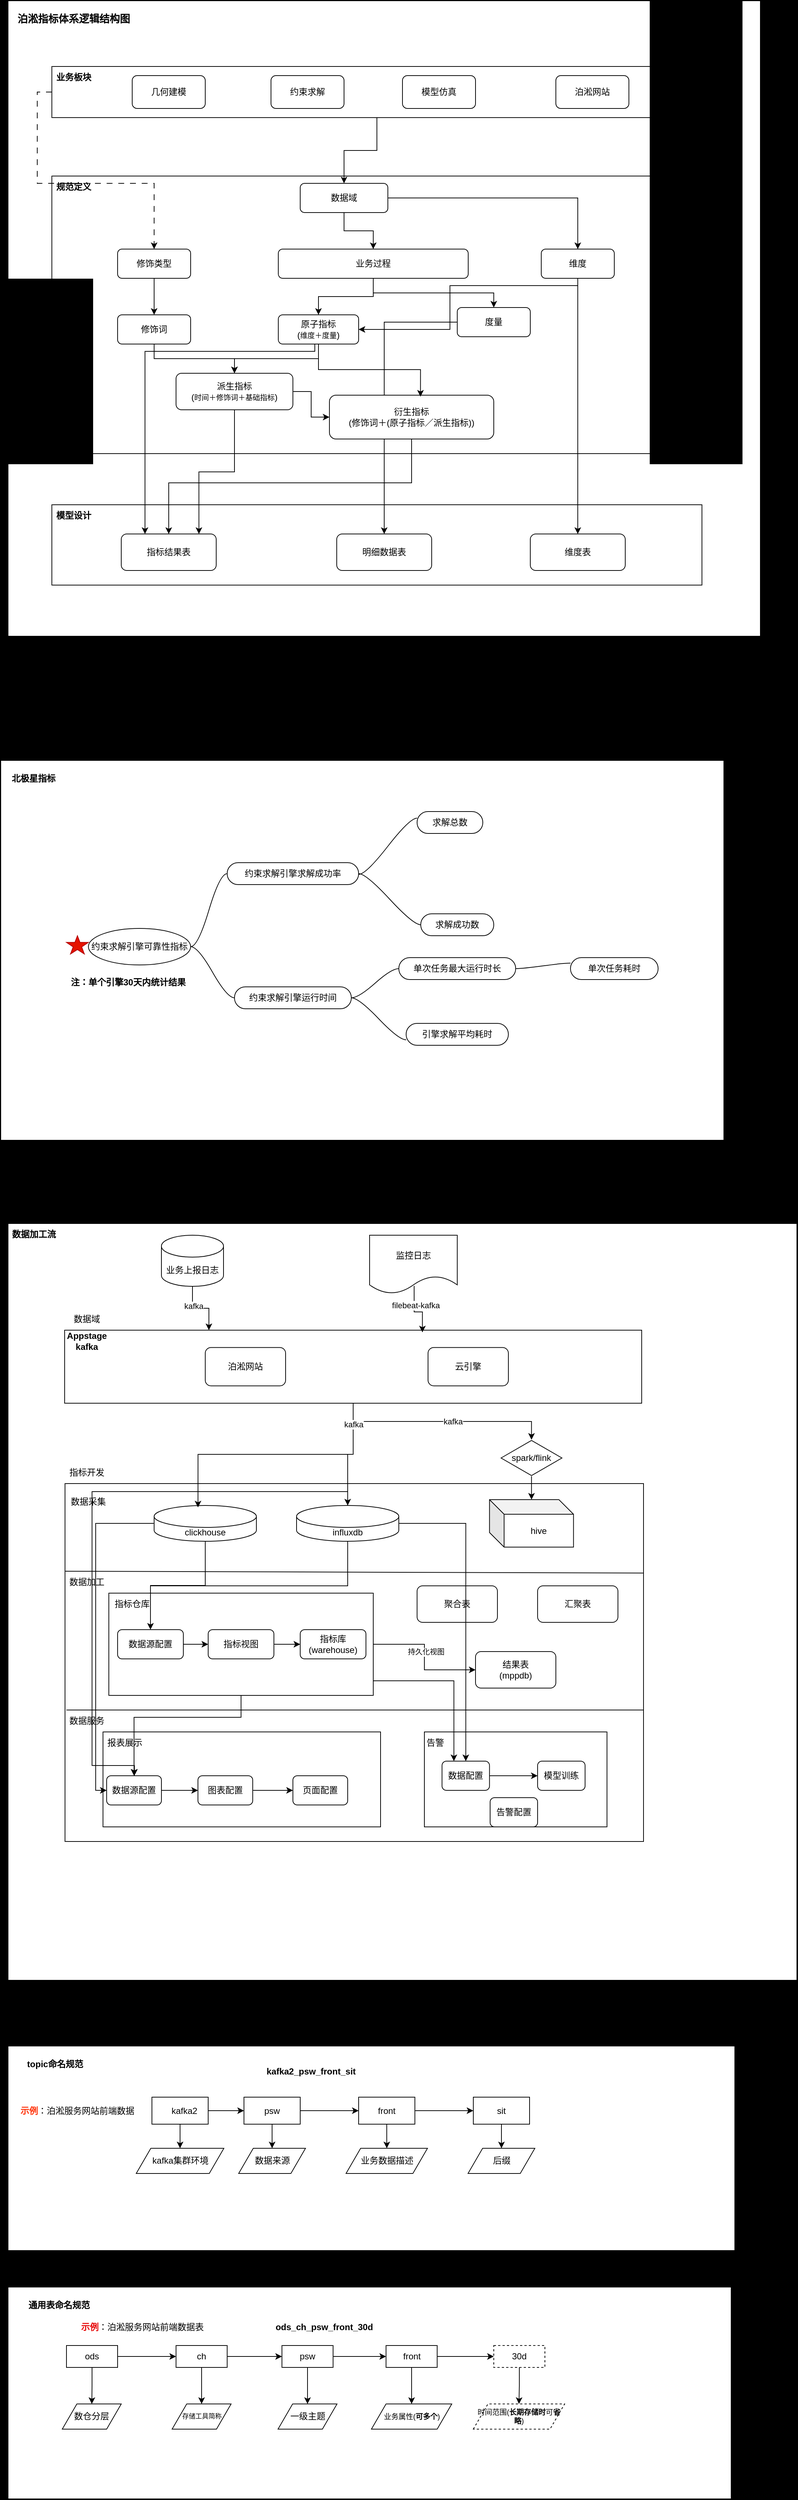 <mxfile version="22.1.18" type="github">
  <diagram name="第 1 页" id="_VmwAulUeS0sL4wdm395">
    <mxGraphModel dx="1865" dy="1017" grid="1" gridSize="10" guides="1" tooltips="1" connect="1" arrows="1" fold="1" page="1" pageScale="1" pageWidth="827" pageHeight="1169" background="#000000" math="0" shadow="0">
      <root>
        <mxCell id="0" />
        <mxCell id="1" parent="0" />
        <mxCell id="hKratVvkbaBGiTEzcQCC-1" value="" style="rounded=0;whiteSpace=wrap;html=1;" vertex="1" parent="1">
          <mxGeometry x="90" y="50" width="1030" height="870" as="geometry" />
        </mxCell>
        <mxCell id="hKratVvkbaBGiTEzcQCC-2" value="" style="rounded=0;whiteSpace=wrap;html=1;" vertex="1" parent="1">
          <mxGeometry x="150" y="140" width="890" height="70" as="geometry" />
        </mxCell>
        <mxCell id="hKratVvkbaBGiTEzcQCC-3" value="" style="rounded=0;whiteSpace=wrap;html=1;" vertex="1" parent="1">
          <mxGeometry x="150" y="290" width="890" height="380" as="geometry" />
        </mxCell>
        <mxCell id="hKratVvkbaBGiTEzcQCC-4" value="" style="rounded=0;whiteSpace=wrap;html=1;" vertex="1" parent="1">
          <mxGeometry x="150" y="740" width="890" height="110" as="geometry" />
        </mxCell>
        <mxCell id="hKratVvkbaBGiTEzcQCC-5" value="业务板块" style="text;html=1;strokeColor=none;fillColor=none;align=center;verticalAlign=middle;whiteSpace=wrap;rounded=0;fontStyle=1" vertex="1" parent="1">
          <mxGeometry x="150" y="140" width="60" height="30" as="geometry" />
        </mxCell>
        <mxCell id="hKratVvkbaBGiTEzcQCC-6" value="几何建模" style="rounded=1;whiteSpace=wrap;html=1;" vertex="1" parent="1">
          <mxGeometry x="260" y="152.5" width="100" height="45" as="geometry" />
        </mxCell>
        <mxCell id="hKratVvkbaBGiTEzcQCC-7" value="约束求解" style="rounded=1;whiteSpace=wrap;html=1;" vertex="1" parent="1">
          <mxGeometry x="450" y="152.5" width="100" height="45" as="geometry" />
        </mxCell>
        <mxCell id="hKratVvkbaBGiTEzcQCC-8" value="模型仿真" style="rounded=1;whiteSpace=wrap;html=1;" vertex="1" parent="1">
          <mxGeometry x="630" y="152.5" width="100" height="45" as="geometry" />
        </mxCell>
        <mxCell id="hKratVvkbaBGiTEzcQCC-9" value="泊淞网站" style="rounded=1;whiteSpace=wrap;html=1;" vertex="1" parent="1">
          <mxGeometry x="840" y="152.5" width="100" height="45" as="geometry" />
        </mxCell>
        <mxCell id="hKratVvkbaBGiTEzcQCC-12" value="规范定义" style="text;html=1;strokeColor=none;fillColor=none;align=center;verticalAlign=middle;whiteSpace=wrap;rounded=0;fontStyle=1" vertex="1" parent="1">
          <mxGeometry x="150" y="290" width="60" height="30" as="geometry" />
        </mxCell>
        <mxCell id="hKratVvkbaBGiTEzcQCC-13" value="模型设计" style="text;html=1;strokeColor=none;fillColor=none;align=center;verticalAlign=middle;whiteSpace=wrap;rounded=0;fontStyle=1" vertex="1" parent="1">
          <mxGeometry x="150" y="740" width="60" height="30" as="geometry" />
        </mxCell>
        <mxCell id="hKratVvkbaBGiTEzcQCC-21" value="" style="edgeStyle=orthogonalEdgeStyle;rounded=0;orthogonalLoop=1;jettySize=auto;html=1;" edge="1" parent="1" source="hKratVvkbaBGiTEzcQCC-15" target="hKratVvkbaBGiTEzcQCC-17">
          <mxGeometry relative="1" as="geometry" />
        </mxCell>
        <mxCell id="hKratVvkbaBGiTEzcQCC-22" style="edgeStyle=orthogonalEdgeStyle;rounded=0;orthogonalLoop=1;jettySize=auto;html=1;entryX=0.5;entryY=0;entryDx=0;entryDy=0;" edge="1" parent="1" source="hKratVvkbaBGiTEzcQCC-15" target="hKratVvkbaBGiTEzcQCC-18">
          <mxGeometry relative="1" as="geometry" />
        </mxCell>
        <mxCell id="hKratVvkbaBGiTEzcQCC-15" value="数据域" style="rounded=1;whiteSpace=wrap;html=1;" vertex="1" parent="1">
          <mxGeometry x="490" y="300" width="120" height="40" as="geometry" />
        </mxCell>
        <mxCell id="hKratVvkbaBGiTEzcQCC-31" value="" style="edgeStyle=orthogonalEdgeStyle;rounded=0;orthogonalLoop=1;jettySize=auto;html=1;" edge="1" parent="1" source="hKratVvkbaBGiTEzcQCC-16" target="hKratVvkbaBGiTEzcQCC-28">
          <mxGeometry relative="1" as="geometry" />
        </mxCell>
        <mxCell id="hKratVvkbaBGiTEzcQCC-16" value="修饰类型" style="rounded=1;whiteSpace=wrap;html=1;" vertex="1" parent="1">
          <mxGeometry x="240" y="390" width="100" height="40" as="geometry" />
        </mxCell>
        <mxCell id="hKratVvkbaBGiTEzcQCC-26" style="edgeStyle=orthogonalEdgeStyle;rounded=0;orthogonalLoop=1;jettySize=auto;html=1;entryX=0.5;entryY=0;entryDx=0;entryDy=0;" edge="1" parent="1" source="hKratVvkbaBGiTEzcQCC-17" target="hKratVvkbaBGiTEzcQCC-20">
          <mxGeometry relative="1" as="geometry" />
        </mxCell>
        <mxCell id="hKratVvkbaBGiTEzcQCC-27" style="edgeStyle=orthogonalEdgeStyle;rounded=0;orthogonalLoop=1;jettySize=auto;html=1;" edge="1" parent="1" source="hKratVvkbaBGiTEzcQCC-17" target="hKratVvkbaBGiTEzcQCC-23">
          <mxGeometry relative="1" as="geometry" />
        </mxCell>
        <mxCell id="hKratVvkbaBGiTEzcQCC-17" value="业务过程" style="rounded=1;whiteSpace=wrap;html=1;" vertex="1" parent="1">
          <mxGeometry x="460" y="390" width="260" height="40" as="geometry" />
        </mxCell>
        <mxCell id="hKratVvkbaBGiTEzcQCC-51" style="edgeStyle=orthogonalEdgeStyle;rounded=0;orthogonalLoop=1;jettySize=auto;html=1;entryX=1;entryY=0.5;entryDx=0;entryDy=0;" edge="1" parent="1" source="hKratVvkbaBGiTEzcQCC-18" target="hKratVvkbaBGiTEzcQCC-20">
          <mxGeometry relative="1" as="geometry">
            <Array as="points">
              <mxPoint x="870" y="440" />
              <mxPoint x="695" y="440" />
              <mxPoint x="695" y="500" />
            </Array>
          </mxGeometry>
        </mxCell>
        <mxCell id="hKratVvkbaBGiTEzcQCC-52" style="edgeStyle=orthogonalEdgeStyle;rounded=0;orthogonalLoop=1;jettySize=auto;html=1;" edge="1" parent="1" source="hKratVvkbaBGiTEzcQCC-18" target="hKratVvkbaBGiTEzcQCC-47">
          <mxGeometry relative="1" as="geometry" />
        </mxCell>
        <mxCell id="hKratVvkbaBGiTEzcQCC-18" value="维度" style="rounded=1;whiteSpace=wrap;html=1;" vertex="1" parent="1">
          <mxGeometry x="820" y="390" width="100" height="40" as="geometry" />
        </mxCell>
        <mxCell id="hKratVvkbaBGiTEzcQCC-37" style="edgeStyle=orthogonalEdgeStyle;rounded=0;orthogonalLoop=1;jettySize=auto;html=1;" edge="1" parent="1" source="hKratVvkbaBGiTEzcQCC-20" target="hKratVvkbaBGiTEzcQCC-33">
          <mxGeometry relative="1" as="geometry" />
        </mxCell>
        <mxCell id="hKratVvkbaBGiTEzcQCC-43" style="edgeStyle=orthogonalEdgeStyle;rounded=0;orthogonalLoop=1;jettySize=auto;html=1;entryX=0.25;entryY=0;entryDx=0;entryDy=0;" edge="1" parent="1" source="hKratVvkbaBGiTEzcQCC-20" target="hKratVvkbaBGiTEzcQCC-41">
          <mxGeometry relative="1" as="geometry">
            <Array as="points">
              <mxPoint x="510" y="530" />
              <mxPoint x="278" y="530" />
            </Array>
          </mxGeometry>
        </mxCell>
        <mxCell id="hKratVvkbaBGiTEzcQCC-20" value="原子指标&lt;br&gt;(&lt;font style=&quot;font-size: 10px;&quot;&gt;维度&lt;/font&gt;&lt;span style=&quot;font-size: 10px;&quot;&gt;＋度量&lt;/span&gt;)" style="rounded=1;whiteSpace=wrap;html=1;" vertex="1" parent="1">
          <mxGeometry x="460" y="480" width="110" height="40" as="geometry" />
        </mxCell>
        <mxCell id="hKratVvkbaBGiTEzcQCC-46" style="edgeStyle=orthogonalEdgeStyle;rounded=0;orthogonalLoop=1;jettySize=auto;html=1;" edge="1" parent="1" source="hKratVvkbaBGiTEzcQCC-23" target="hKratVvkbaBGiTEzcQCC-45">
          <mxGeometry relative="1" as="geometry" />
        </mxCell>
        <mxCell id="hKratVvkbaBGiTEzcQCC-23" value="度量" style="rounded=1;whiteSpace=wrap;html=1;" vertex="1" parent="1">
          <mxGeometry x="705" y="470" width="100" height="40" as="geometry" />
        </mxCell>
        <mxCell id="hKratVvkbaBGiTEzcQCC-35" style="edgeStyle=orthogonalEdgeStyle;rounded=0;orthogonalLoop=1;jettySize=auto;html=1;" edge="1" parent="1" source="hKratVvkbaBGiTEzcQCC-28" target="hKratVvkbaBGiTEzcQCC-33">
          <mxGeometry relative="1" as="geometry" />
        </mxCell>
        <mxCell id="hKratVvkbaBGiTEzcQCC-28" value="修饰词" style="rounded=1;whiteSpace=wrap;html=1;" vertex="1" parent="1">
          <mxGeometry x="240" y="480" width="100" height="40" as="geometry" />
        </mxCell>
        <mxCell id="hKratVvkbaBGiTEzcQCC-30" style="edgeStyle=orthogonalEdgeStyle;rounded=0;orthogonalLoop=1;jettySize=auto;html=1;dashed=1;dashPattern=8 8;" edge="1" parent="1" source="hKratVvkbaBGiTEzcQCC-2" target="hKratVvkbaBGiTEzcQCC-16">
          <mxGeometry relative="1" as="geometry">
            <Array as="points">
              <mxPoint x="130" y="175" />
              <mxPoint x="130" y="300" />
              <mxPoint x="290" y="300" />
            </Array>
          </mxGeometry>
        </mxCell>
        <mxCell id="hKratVvkbaBGiTEzcQCC-29" style="edgeStyle=orthogonalEdgeStyle;rounded=0;orthogonalLoop=1;jettySize=auto;html=1;" edge="1" parent="1" source="hKratVvkbaBGiTEzcQCC-2" target="hKratVvkbaBGiTEzcQCC-15">
          <mxGeometry relative="1" as="geometry" />
        </mxCell>
        <mxCell id="hKratVvkbaBGiTEzcQCC-40" style="edgeStyle=orthogonalEdgeStyle;rounded=0;orthogonalLoop=1;jettySize=auto;html=1;" edge="1" parent="1" source="hKratVvkbaBGiTEzcQCC-33" target="hKratVvkbaBGiTEzcQCC-38">
          <mxGeometry relative="1" as="geometry" />
        </mxCell>
        <mxCell id="hKratVvkbaBGiTEzcQCC-33" value="派生指标&lt;br&gt;(&lt;font style=&quot;font-size: 10px;&quot;&gt;时间＋修饰词＋基础指标&lt;/font&gt;)" style="rounded=1;whiteSpace=wrap;html=1;" vertex="1" parent="1">
          <mxGeometry x="320" y="560" width="160" height="50" as="geometry" />
        </mxCell>
        <mxCell id="hKratVvkbaBGiTEzcQCC-42" style="edgeStyle=orthogonalEdgeStyle;rounded=0;orthogonalLoop=1;jettySize=auto;html=1;" edge="1" parent="1" source="hKratVvkbaBGiTEzcQCC-38" target="hKratVvkbaBGiTEzcQCC-41">
          <mxGeometry relative="1" as="geometry">
            <Array as="points">
              <mxPoint x="643" y="710" />
              <mxPoint x="310" y="710" />
            </Array>
          </mxGeometry>
        </mxCell>
        <mxCell id="hKratVvkbaBGiTEzcQCC-38" value="衍生指标&lt;br&gt;(修饰词＋(原子指标／派生指标))" style="rounded=1;whiteSpace=wrap;html=1;" vertex="1" parent="1">
          <mxGeometry x="530" y="590" width="225" height="60" as="geometry" />
        </mxCell>
        <mxCell id="hKratVvkbaBGiTEzcQCC-39" style="edgeStyle=orthogonalEdgeStyle;rounded=0;orthogonalLoop=1;jettySize=auto;html=1;entryX=0.554;entryY=0.033;entryDx=0;entryDy=0;entryPerimeter=0;" edge="1" parent="1" source="hKratVvkbaBGiTEzcQCC-20" target="hKratVvkbaBGiTEzcQCC-38">
          <mxGeometry relative="1" as="geometry" />
        </mxCell>
        <mxCell id="hKratVvkbaBGiTEzcQCC-41" value="指标结果表" style="rounded=1;whiteSpace=wrap;html=1;" vertex="1" parent="1">
          <mxGeometry x="245" y="780" width="130" height="50" as="geometry" />
        </mxCell>
        <mxCell id="hKratVvkbaBGiTEzcQCC-44" style="edgeStyle=orthogonalEdgeStyle;rounded=0;orthogonalLoop=1;jettySize=auto;html=1;entryX=0.818;entryY=0;entryDx=0;entryDy=0;entryPerimeter=0;" edge="1" parent="1" source="hKratVvkbaBGiTEzcQCC-33" target="hKratVvkbaBGiTEzcQCC-41">
          <mxGeometry relative="1" as="geometry" />
        </mxCell>
        <mxCell id="hKratVvkbaBGiTEzcQCC-45" value="明细数据表" style="rounded=1;whiteSpace=wrap;html=1;" vertex="1" parent="1">
          <mxGeometry x="540" y="780" width="130" height="50" as="geometry" />
        </mxCell>
        <mxCell id="hKratVvkbaBGiTEzcQCC-47" value="维度表" style="rounded=1;whiteSpace=wrap;html=1;" vertex="1" parent="1">
          <mxGeometry x="805" y="780" width="130" height="50" as="geometry" />
        </mxCell>
        <mxCell id="hKratVvkbaBGiTEzcQCC-49" value="泊淞指标体系逻辑结构图" style="text;html=1;strokeColor=none;fillColor=none;align=center;verticalAlign=middle;whiteSpace=wrap;rounded=0;fontStyle=1;fontSize=14;" vertex="1" parent="1">
          <mxGeometry x="100" y="60" width="160" height="30" as="geometry" />
        </mxCell>
        <mxCell id="hKratVvkbaBGiTEzcQCC-53" value="" style="rounded=0;whiteSpace=wrap;html=1;" vertex="1" parent="1">
          <mxGeometry x="80" y="1090" width="990" height="520" as="geometry" />
        </mxCell>
        <mxCell id="hKratVvkbaBGiTEzcQCC-54" value="北极星指标" style="text;html=1;strokeColor=none;fillColor=none;align=center;verticalAlign=middle;whiteSpace=wrap;rounded=0;fontStyle=1" vertex="1" parent="1">
          <mxGeometry x="80" y="1100" width="90" height="30" as="geometry" />
        </mxCell>
        <mxCell id="hKratVvkbaBGiTEzcQCC-67" style="edgeStyle=entityRelationEdgeStyle;rounded=0;orthogonalLoop=1;jettySize=auto;html=1;startArrow=none;endArrow=none;segment=10;curved=1;sourcePerimeterSpacing=0;targetPerimeterSpacing=0;entryX=0;entryY=0.5;entryDx=0;entryDy=0;" edge="1" parent="1" source="hKratVvkbaBGiTEzcQCC-60" target="hKratVvkbaBGiTEzcQCC-66">
          <mxGeometry relative="1" as="geometry" />
        </mxCell>
        <mxCell id="hKratVvkbaBGiTEzcQCC-60" value="约束求解引擎可靠性指标" style="ellipse;whiteSpace=wrap;html=1;align=center;newEdgeStyle={&quot;edgeStyle&quot;:&quot;entityRelationEdgeStyle&quot;,&quot;startArrow&quot;:&quot;none&quot;,&quot;endArrow&quot;:&quot;none&quot;,&quot;segment&quot;:10,&quot;curved&quot;:1,&quot;sourcePerimeterSpacing&quot;:0,&quot;targetPerimeterSpacing&quot;:0};treeFolding=1;treeMoving=1;" vertex="1" parent="1">
          <mxGeometry x="200" y="1320" width="140" height="50" as="geometry" />
        </mxCell>
        <mxCell id="hKratVvkbaBGiTEzcQCC-71" style="edgeStyle=entityRelationEdgeStyle;rounded=0;orthogonalLoop=1;jettySize=auto;html=1;startArrow=none;endArrow=none;segment=10;curved=1;sourcePerimeterSpacing=0;targetPerimeterSpacing=0;" edge="1" parent="1" source="hKratVvkbaBGiTEzcQCC-64" target="hKratVvkbaBGiTEzcQCC-70">
          <mxGeometry relative="1" as="geometry" />
        </mxCell>
        <mxCell id="hKratVvkbaBGiTEzcQCC-64" value="约束求解引擎求解成功率" style="whiteSpace=wrap;html=1;rounded=1;arcSize=50;align=center;verticalAlign=middle;strokeWidth=1;autosize=1;spacing=4;treeFolding=1;treeMoving=1;newEdgeStyle={&quot;edgeStyle&quot;:&quot;entityRelationEdgeStyle&quot;,&quot;startArrow&quot;:&quot;none&quot;,&quot;endArrow&quot;:&quot;none&quot;,&quot;segment&quot;:10,&quot;curved&quot;:1,&quot;sourcePerimeterSpacing&quot;:0,&quot;targetPerimeterSpacing&quot;:0};" vertex="1" parent="1">
          <mxGeometry x="390" y="1230" width="180" height="30" as="geometry" />
        </mxCell>
        <mxCell id="hKratVvkbaBGiTEzcQCC-65" value="" style="edgeStyle=entityRelationEdgeStyle;startArrow=none;endArrow=none;segment=10;curved=1;sourcePerimeterSpacing=0;targetPerimeterSpacing=0;rounded=0;exitX=1;exitY=0.5;exitDx=0;exitDy=0;" edge="1" target="hKratVvkbaBGiTEzcQCC-64" parent="1" source="hKratVvkbaBGiTEzcQCC-60">
          <mxGeometry relative="1" as="geometry">
            <mxPoint x="570" y="1290" as="sourcePoint" />
          </mxGeometry>
        </mxCell>
        <mxCell id="hKratVvkbaBGiTEzcQCC-81" style="edgeStyle=entityRelationEdgeStyle;rounded=0;orthogonalLoop=1;jettySize=auto;html=1;startArrow=none;endArrow=none;segment=10;curved=1;sourcePerimeterSpacing=0;targetPerimeterSpacing=0;" edge="1" parent="1" source="hKratVvkbaBGiTEzcQCC-66" target="hKratVvkbaBGiTEzcQCC-80">
          <mxGeometry relative="1" as="geometry" />
        </mxCell>
        <mxCell id="hKratVvkbaBGiTEzcQCC-83" style="edgeStyle=entityRelationEdgeStyle;rounded=0;orthogonalLoop=1;jettySize=auto;html=1;startArrow=none;endArrow=none;segment=10;curved=1;sourcePerimeterSpacing=0;targetPerimeterSpacing=0;entryX=0;entryY=0.75;entryDx=0;entryDy=0;" edge="1" parent="1" source="hKratVvkbaBGiTEzcQCC-66" target="hKratVvkbaBGiTEzcQCC-82">
          <mxGeometry relative="1" as="geometry" />
        </mxCell>
        <mxCell id="hKratVvkbaBGiTEzcQCC-66" value="约束求解引擎运行时间" style="whiteSpace=wrap;html=1;rounded=1;arcSize=50;align=center;verticalAlign=middle;strokeWidth=1;autosize=1;spacing=4;treeFolding=1;treeMoving=1;newEdgeStyle={&quot;edgeStyle&quot;:&quot;entityRelationEdgeStyle&quot;,&quot;startArrow&quot;:&quot;none&quot;,&quot;endArrow&quot;:&quot;none&quot;,&quot;segment&quot;:10,&quot;curved&quot;:1,&quot;sourcePerimeterSpacing&quot;:0,&quot;targetPerimeterSpacing&quot;:0};" vertex="1" parent="1">
          <mxGeometry x="400" y="1400" width="160" height="30" as="geometry" />
        </mxCell>
        <mxCell id="hKratVvkbaBGiTEzcQCC-68" value="求解总数" style="whiteSpace=wrap;html=1;rounded=1;arcSize=50;align=center;verticalAlign=middle;strokeWidth=1;autosize=1;spacing=4;treeFolding=1;treeMoving=1;newEdgeStyle={&quot;edgeStyle&quot;:&quot;entityRelationEdgeStyle&quot;,&quot;startArrow&quot;:&quot;none&quot;,&quot;endArrow&quot;:&quot;none&quot;,&quot;segment&quot;:10,&quot;curved&quot;:1,&quot;sourcePerimeterSpacing&quot;:0,&quot;targetPerimeterSpacing&quot;:0};" vertex="1" parent="1">
          <mxGeometry x="650" y="1160" width="90" height="30" as="geometry" />
        </mxCell>
        <mxCell id="hKratVvkbaBGiTEzcQCC-69" value="" style="edgeStyle=entityRelationEdgeStyle;startArrow=none;endArrow=none;segment=10;curved=1;sourcePerimeterSpacing=0;targetPerimeterSpacing=0;rounded=0;" edge="1" parent="1">
          <mxGeometry relative="1" as="geometry">
            <mxPoint x="570" y="1246" as="sourcePoint" />
            <mxPoint x="650" y="1169" as="targetPoint" />
          </mxGeometry>
        </mxCell>
        <mxCell id="hKratVvkbaBGiTEzcQCC-70" value="求解成功数" style="whiteSpace=wrap;html=1;rounded=1;arcSize=50;align=center;verticalAlign=middle;strokeWidth=1;autosize=1;spacing=4;treeFolding=1;treeMoving=1;newEdgeStyle={&quot;edgeStyle&quot;:&quot;entityRelationEdgeStyle&quot;,&quot;startArrow&quot;:&quot;none&quot;,&quot;endArrow&quot;:&quot;none&quot;,&quot;segment&quot;:10,&quot;curved&quot;:1,&quot;sourcePerimeterSpacing&quot;:0,&quot;targetPerimeterSpacing&quot;:0};" vertex="1" parent="1">
          <mxGeometry x="655" y="1300" width="100" height="30" as="geometry" />
        </mxCell>
        <mxCell id="hKratVvkbaBGiTEzcQCC-78" value="注：单个引擎30天内统计结果" style="text;strokeColor=none;fillColor=none;align=left;verticalAlign=middle;spacingLeft=4;spacingRight=4;overflow=hidden;points=[[0,0.5],[1,0.5]];portConstraint=eastwest;rotatable=0;whiteSpace=wrap;html=1;fontStyle=1" vertex="1" parent="1">
          <mxGeometry x="170" y="1379" width="180" height="30" as="geometry" />
        </mxCell>
        <mxCell id="hKratVvkbaBGiTEzcQCC-79" value="" style="verticalLabelPosition=bottom;verticalAlign=top;html=1;shape=mxgraph.basic.star;strokeColor=#B20000;fillColor=#e51400;fontColor=#ffffff;" vertex="1" parent="1">
          <mxGeometry x="170" y="1330" width="30" height="25" as="geometry" />
        </mxCell>
        <mxCell id="hKratVvkbaBGiTEzcQCC-85" style="edgeStyle=entityRelationEdgeStyle;rounded=0;orthogonalLoop=1;jettySize=auto;html=1;startArrow=none;endArrow=none;segment=10;curved=1;sourcePerimeterSpacing=0;targetPerimeterSpacing=0;entryX=0;entryY=0.25;entryDx=0;entryDy=0;" edge="1" parent="1" source="hKratVvkbaBGiTEzcQCC-80" target="hKratVvkbaBGiTEzcQCC-84">
          <mxGeometry relative="1" as="geometry" />
        </mxCell>
        <mxCell id="hKratVvkbaBGiTEzcQCC-80" value="单次任务最大运行时长" style="whiteSpace=wrap;html=1;rounded=1;arcSize=50;align=center;verticalAlign=middle;strokeWidth=1;autosize=1;spacing=4;treeFolding=1;treeMoving=1;newEdgeStyle={&quot;edgeStyle&quot;:&quot;entityRelationEdgeStyle&quot;,&quot;startArrow&quot;:&quot;none&quot;,&quot;endArrow&quot;:&quot;none&quot;,&quot;segment&quot;:10,&quot;curved&quot;:1,&quot;sourcePerimeterSpacing&quot;:0,&quot;targetPerimeterSpacing&quot;:0};" vertex="1" parent="1">
          <mxGeometry x="625" y="1360" width="160" height="30" as="geometry" />
        </mxCell>
        <mxCell id="hKratVvkbaBGiTEzcQCC-82" value="引擎求解平均耗时" style="whiteSpace=wrap;html=1;rounded=1;arcSize=50;align=center;verticalAlign=middle;strokeWidth=1;autosize=1;spacing=4;treeFolding=1;treeMoving=1;newEdgeStyle={&quot;edgeStyle&quot;:&quot;entityRelationEdgeStyle&quot;,&quot;startArrow&quot;:&quot;none&quot;,&quot;endArrow&quot;:&quot;none&quot;,&quot;segment&quot;:10,&quot;curved&quot;:1,&quot;sourcePerimeterSpacing&quot;:0,&quot;targetPerimeterSpacing&quot;:0};" vertex="1" parent="1">
          <mxGeometry x="635" y="1450" width="140" height="30" as="geometry" />
        </mxCell>
        <mxCell id="hKratVvkbaBGiTEzcQCC-84" value="单次任务耗时" style="whiteSpace=wrap;html=1;rounded=1;arcSize=50;align=center;verticalAlign=middle;strokeWidth=1;autosize=1;spacing=4;treeFolding=1;treeMoving=1;newEdgeStyle={&quot;edgeStyle&quot;:&quot;entityRelationEdgeStyle&quot;,&quot;startArrow&quot;:&quot;none&quot;,&quot;endArrow&quot;:&quot;none&quot;,&quot;segment&quot;:10,&quot;curved&quot;:1,&quot;sourcePerimeterSpacing&quot;:0,&quot;targetPerimeterSpacing&quot;:0};" vertex="1" parent="1">
          <mxGeometry x="860" y="1360" width="120" height="30" as="geometry" />
        </mxCell>
        <mxCell id="hKratVvkbaBGiTEzcQCC-87" value="" style="verticalLabelPosition=bottom;verticalAlign=top;html=1;shape=mxgraph.basic.rect;fillColor2=none;strokeWidth=1;size=20;indent=5;" vertex="1" parent="1">
          <mxGeometry x="90" y="1724" width="1080" height="1036" as="geometry" />
        </mxCell>
        <mxCell id="hKratVvkbaBGiTEzcQCC-88" value="数据加工流" style="text;html=1;strokeColor=none;fillColor=none;align=center;verticalAlign=middle;whiteSpace=wrap;rounded=0;fontStyle=1" vertex="1" parent="1">
          <mxGeometry x="82.5" y="1724" width="85" height="30" as="geometry" />
        </mxCell>
        <mxCell id="hKratVvkbaBGiTEzcQCC-119" style="edgeStyle=orthogonalEdgeStyle;rounded=0;orthogonalLoop=1;jettySize=auto;html=1;" edge="1" parent="1" source="hKratVvkbaBGiTEzcQCC-90" target="hKratVvkbaBGiTEzcQCC-115">
          <mxGeometry relative="1" as="geometry" />
        </mxCell>
        <mxCell id="hKratVvkbaBGiTEzcQCC-121" value="kafka" style="edgeLabel;html=1;align=center;verticalAlign=middle;resizable=0;points=[];" vertex="1" connectable="0" parent="hKratVvkbaBGiTEzcQCC-119">
          <mxGeometry x="0.09" relative="1" as="geometry">
            <mxPoint x="1" as="offset" />
          </mxGeometry>
        </mxCell>
        <mxCell id="hKratVvkbaBGiTEzcQCC-90" value="" style="rounded=0;whiteSpace=wrap;html=1;" vertex="1" parent="1">
          <mxGeometry x="167.5" y="1870" width="790" height="100" as="geometry" />
        </mxCell>
        <mxCell id="hKratVvkbaBGiTEzcQCC-91" value="数据域" style="text;html=1;strokeColor=none;fillColor=none;align=center;verticalAlign=middle;whiteSpace=wrap;rounded=0;" vertex="1" parent="1">
          <mxGeometry x="167.5" y="1840" width="60" height="30" as="geometry" />
        </mxCell>
        <mxCell id="hKratVvkbaBGiTEzcQCC-94" style="edgeStyle=orthogonalEdgeStyle;rounded=0;orthogonalLoop=1;jettySize=auto;html=1;entryX=0.25;entryY=0;entryDx=0;entryDy=0;" edge="1" parent="1" source="hKratVvkbaBGiTEzcQCC-92" target="hKratVvkbaBGiTEzcQCC-90">
          <mxGeometry relative="1" as="geometry" />
        </mxCell>
        <mxCell id="hKratVvkbaBGiTEzcQCC-96" value="kafka" style="edgeLabel;html=1;align=center;verticalAlign=middle;resizable=0;points=[];" vertex="1" connectable="0" parent="hKratVvkbaBGiTEzcQCC-94">
          <mxGeometry x="-0.343" y="1" relative="1" as="geometry">
            <mxPoint as="offset" />
          </mxGeometry>
        </mxCell>
        <mxCell id="hKratVvkbaBGiTEzcQCC-92" value="业务上报日志" style="shape=cylinder3;whiteSpace=wrap;html=1;boundedLbl=1;backgroundOutline=1;size=15;" vertex="1" parent="1">
          <mxGeometry x="300" y="1740" width="85" height="70" as="geometry" />
        </mxCell>
        <mxCell id="hKratVvkbaBGiTEzcQCC-93" value="监控日志" style="shape=document;whiteSpace=wrap;html=1;boundedLbl=1;" vertex="1" parent="1">
          <mxGeometry x="585" y="1740" width="120" height="80" as="geometry" />
        </mxCell>
        <mxCell id="hKratVvkbaBGiTEzcQCC-95" style="edgeStyle=orthogonalEdgeStyle;rounded=0;orthogonalLoop=1;jettySize=auto;html=1;entryX=0.62;entryY=0.03;entryDx=0;entryDy=0;entryPerimeter=0;exitX=0.508;exitY=0.867;exitDx=0;exitDy=0;exitPerimeter=0;" edge="1" parent="1" source="hKratVvkbaBGiTEzcQCC-93" target="hKratVvkbaBGiTEzcQCC-90">
          <mxGeometry relative="1" as="geometry" />
        </mxCell>
        <mxCell id="hKratVvkbaBGiTEzcQCC-97" value="filebeat-kafka" style="edgeLabel;html=1;align=center;verticalAlign=middle;resizable=0;points=[];" vertex="1" connectable="0" parent="hKratVvkbaBGiTEzcQCC-95">
          <mxGeometry x="-0.296" y="2" relative="1" as="geometry">
            <mxPoint as="offset" />
          </mxGeometry>
        </mxCell>
        <mxCell id="hKratVvkbaBGiTEzcQCC-98" value="泊淞网站" style="rounded=1;whiteSpace=wrap;html=1;" vertex="1" parent="1">
          <mxGeometry x="360" y="1893.75" width="110" height="52.5" as="geometry" />
        </mxCell>
        <mxCell id="hKratVvkbaBGiTEzcQCC-99" value="云引擎" style="rounded=1;whiteSpace=wrap;html=1;" vertex="1" parent="1">
          <mxGeometry x="665" y="1893.75" width="110" height="52.5" as="geometry" />
        </mxCell>
        <mxCell id="hKratVvkbaBGiTEzcQCC-101" value="" style="rounded=0;whiteSpace=wrap;html=1;" vertex="1" parent="1">
          <mxGeometry x="168" y="2080" width="792" height="490" as="geometry" />
        </mxCell>
        <mxCell id="hKratVvkbaBGiTEzcQCC-102" value="指标开发" style="text;html=1;strokeColor=none;fillColor=none;align=center;verticalAlign=middle;whiteSpace=wrap;rounded=0;" vertex="1" parent="1">
          <mxGeometry x="168" y="2050" width="60" height="30" as="geometry" />
        </mxCell>
        <mxCell id="hKratVvkbaBGiTEzcQCC-131" style="edgeStyle=orthogonalEdgeStyle;rounded=0;orthogonalLoop=1;jettySize=auto;html=1;" edge="1" parent="1" source="hKratVvkbaBGiTEzcQCC-104" target="hKratVvkbaBGiTEzcQCC-128">
          <mxGeometry relative="1" as="geometry" />
        </mxCell>
        <mxCell id="hKratVvkbaBGiTEzcQCC-104" value="clickhouse" style="shape=cylinder3;whiteSpace=wrap;html=1;boundedLbl=1;backgroundOutline=1;size=15;" vertex="1" parent="1">
          <mxGeometry x="290" y="2110" width="140" height="49" as="geometry" />
        </mxCell>
        <mxCell id="hKratVvkbaBGiTEzcQCC-106" value="&lt;b&gt;Appstage kafka&lt;/b&gt;" style="text;html=1;strokeColor=none;fillColor=none;align=center;verticalAlign=middle;whiteSpace=wrap;rounded=0;" vertex="1" parent="1">
          <mxGeometry x="168" y="1870" width="60" height="30" as="geometry" />
        </mxCell>
        <mxCell id="hKratVvkbaBGiTEzcQCC-107" value="" style="endArrow=none;html=1;rounded=0;entryX=1;entryY=0.25;entryDx=0;entryDy=0;" edge="1" parent="1" target="hKratVvkbaBGiTEzcQCC-101">
          <mxGeometry width="50" height="50" relative="1" as="geometry">
            <mxPoint x="168" y="2200" as="sourcePoint" />
            <mxPoint x="218" y="2150" as="targetPoint" />
          </mxGeometry>
        </mxCell>
        <mxCell id="hKratVvkbaBGiTEzcQCC-109" value="influxdb" style="shape=cylinder3;whiteSpace=wrap;html=1;boundedLbl=1;backgroundOutline=1;size=15;" vertex="1" parent="1">
          <mxGeometry x="485" y="2110" width="140" height="49" as="geometry" />
        </mxCell>
        <mxCell id="hKratVvkbaBGiTEzcQCC-110" value="hive" style="shape=cube;whiteSpace=wrap;html=1;boundedLbl=1;backgroundOutline=1;darkOpacity=0.05;darkOpacity2=0.1;" vertex="1" parent="1">
          <mxGeometry x="749.16" y="2102" width="115" height="65" as="geometry" />
        </mxCell>
        <mxCell id="hKratVvkbaBGiTEzcQCC-120" style="edgeStyle=orthogonalEdgeStyle;rounded=0;orthogonalLoop=1;jettySize=auto;html=1;" edge="1" parent="1" source="hKratVvkbaBGiTEzcQCC-115" target="hKratVvkbaBGiTEzcQCC-110">
          <mxGeometry relative="1" as="geometry" />
        </mxCell>
        <mxCell id="hKratVvkbaBGiTEzcQCC-115" value="spark/flink" style="html=1;whiteSpace=wrap;aspect=fixed;shape=isoRectangle;" vertex="1" parent="1">
          <mxGeometry x="764.99" y="2020" width="83.33" height="50" as="geometry" />
        </mxCell>
        <mxCell id="hKratVvkbaBGiTEzcQCC-116" style="edgeStyle=orthogonalEdgeStyle;rounded=0;orthogonalLoop=1;jettySize=auto;html=1;entryX=0.429;entryY=0.054;entryDx=0;entryDy=0;entryPerimeter=0;" edge="1" parent="1" source="hKratVvkbaBGiTEzcQCC-90" target="hKratVvkbaBGiTEzcQCC-104">
          <mxGeometry relative="1" as="geometry" />
        </mxCell>
        <mxCell id="hKratVvkbaBGiTEzcQCC-117" style="edgeStyle=orthogonalEdgeStyle;rounded=0;orthogonalLoop=1;jettySize=auto;html=1;entryX=0.5;entryY=0;entryDx=0;entryDy=0;entryPerimeter=0;" edge="1" parent="1" source="hKratVvkbaBGiTEzcQCC-90" target="hKratVvkbaBGiTEzcQCC-109">
          <mxGeometry relative="1" as="geometry" />
        </mxCell>
        <mxCell id="hKratVvkbaBGiTEzcQCC-118" value="kafka" style="edgeLabel;html=1;align=center;verticalAlign=middle;resizable=0;points=[];" vertex="1" connectable="0" parent="hKratVvkbaBGiTEzcQCC-117">
          <mxGeometry x="-0.607" relative="1" as="geometry">
            <mxPoint as="offset" />
          </mxGeometry>
        </mxCell>
        <mxCell id="hKratVvkbaBGiTEzcQCC-122" value="数据采集" style="text;html=1;strokeColor=none;fillColor=none;align=center;verticalAlign=middle;whiteSpace=wrap;rounded=0;" vertex="1" parent="1">
          <mxGeometry x="170" y="2090" width="60" height="30" as="geometry" />
        </mxCell>
        <mxCell id="hKratVvkbaBGiTEzcQCC-123" value="" style="endArrow=none;html=1;rounded=0;" edge="1" parent="1">
          <mxGeometry width="50" height="50" relative="1" as="geometry">
            <mxPoint x="170" y="2390" as="sourcePoint" />
            <mxPoint x="960" y="2390" as="targetPoint" />
          </mxGeometry>
        </mxCell>
        <mxCell id="hKratVvkbaBGiTEzcQCC-124" value="数据加工" style="text;html=1;strokeColor=none;fillColor=none;align=center;verticalAlign=middle;whiteSpace=wrap;rounded=0;" vertex="1" parent="1">
          <mxGeometry x="168" y="2200" width="60" height="30" as="geometry" />
        </mxCell>
        <mxCell id="hKratVvkbaBGiTEzcQCC-125" value="数据服务" style="text;html=1;strokeColor=none;fillColor=none;align=center;verticalAlign=middle;whiteSpace=wrap;rounded=0;" vertex="1" parent="1">
          <mxGeometry x="167.5" y="2390" width="60" height="30" as="geometry" />
        </mxCell>
        <mxCell id="hKratVvkbaBGiTEzcQCC-140" style="edgeStyle=orthogonalEdgeStyle;rounded=0;orthogonalLoop=1;jettySize=auto;html=1;" edge="1" parent="1" source="hKratVvkbaBGiTEzcQCC-126" target="hKratVvkbaBGiTEzcQCC-138">
          <mxGeometry relative="1" as="geometry" />
        </mxCell>
        <mxCell id="hKratVvkbaBGiTEzcQCC-141" value="持久化视图" style="edgeLabel;html=1;align=center;verticalAlign=middle;resizable=0;points=[];fontSize=10;" vertex="1" connectable="0" parent="hKratVvkbaBGiTEzcQCC-140">
          <mxGeometry x="-0.088" y="2" relative="1" as="geometry">
            <mxPoint as="offset" />
          </mxGeometry>
        </mxCell>
        <mxCell id="hKratVvkbaBGiTEzcQCC-126" value="" style="rounded=0;whiteSpace=wrap;html=1;" vertex="1" parent="1">
          <mxGeometry x="228" y="2230" width="362" height="140" as="geometry" />
        </mxCell>
        <mxCell id="hKratVvkbaBGiTEzcQCC-127" value="指标仓库" style="text;html=1;strokeColor=none;fillColor=none;align=center;verticalAlign=middle;whiteSpace=wrap;rounded=0;" vertex="1" parent="1">
          <mxGeometry x="230" y="2230" width="60" height="30" as="geometry" />
        </mxCell>
        <mxCell id="hKratVvkbaBGiTEzcQCC-133" value="" style="edgeStyle=orthogonalEdgeStyle;rounded=0;orthogonalLoop=1;jettySize=auto;html=1;" edge="1" parent="1" source="hKratVvkbaBGiTEzcQCC-128" target="hKratVvkbaBGiTEzcQCC-129">
          <mxGeometry relative="1" as="geometry" />
        </mxCell>
        <mxCell id="hKratVvkbaBGiTEzcQCC-128" value="数据源配置" style="rounded=1;whiteSpace=wrap;html=1;" vertex="1" parent="1">
          <mxGeometry x="240" y="2280" width="90" height="40" as="geometry" />
        </mxCell>
        <mxCell id="hKratVvkbaBGiTEzcQCC-134" value="" style="edgeStyle=orthogonalEdgeStyle;rounded=0;orthogonalLoop=1;jettySize=auto;html=1;" edge="1" parent="1" source="hKratVvkbaBGiTEzcQCC-129" target="hKratVvkbaBGiTEzcQCC-130">
          <mxGeometry relative="1" as="geometry" />
        </mxCell>
        <mxCell id="hKratVvkbaBGiTEzcQCC-129" value="指标视图" style="rounded=1;whiteSpace=wrap;html=1;" vertex="1" parent="1">
          <mxGeometry x="364" y="2280" width="90" height="40" as="geometry" />
        </mxCell>
        <mxCell id="hKratVvkbaBGiTEzcQCC-130" value="指标库(warehouse)" style="rounded=1;whiteSpace=wrap;html=1;" vertex="1" parent="1">
          <mxGeometry x="490" y="2280" width="90" height="40" as="geometry" />
        </mxCell>
        <mxCell id="hKratVvkbaBGiTEzcQCC-132" style="edgeStyle=orthogonalEdgeStyle;rounded=0;orthogonalLoop=1;jettySize=auto;html=1;entryX=0.5;entryY=0;entryDx=0;entryDy=0;" edge="1" parent="1" source="hKratVvkbaBGiTEzcQCC-109" target="hKratVvkbaBGiTEzcQCC-128">
          <mxGeometry relative="1" as="geometry">
            <Array as="points">
              <mxPoint x="555" y="2220" />
              <mxPoint x="285" y="2220" />
            </Array>
          </mxGeometry>
        </mxCell>
        <mxCell id="hKratVvkbaBGiTEzcQCC-135" value="聚合表" style="rounded=1;whiteSpace=wrap;html=1;" vertex="1" parent="1">
          <mxGeometry x="650" y="2220" width="110" height="50" as="geometry" />
        </mxCell>
        <mxCell id="hKratVvkbaBGiTEzcQCC-136" value="汇聚表" style="rounded=1;whiteSpace=wrap;html=1;" vertex="1" parent="1">
          <mxGeometry x="815" y="2220" width="110" height="50" as="geometry" />
        </mxCell>
        <mxCell id="hKratVvkbaBGiTEzcQCC-138" value="结果表&lt;br&gt;(mppdb)" style="rounded=1;whiteSpace=wrap;html=1;" vertex="1" parent="1">
          <mxGeometry x="730" y="2310" width="110" height="50" as="geometry" />
        </mxCell>
        <mxCell id="hKratVvkbaBGiTEzcQCC-143" value="" style="rounded=0;whiteSpace=wrap;html=1;" vertex="1" parent="1">
          <mxGeometry x="220" y="2420" width="380" height="130" as="geometry" />
        </mxCell>
        <mxCell id="hKratVvkbaBGiTEzcQCC-144" value="报表展示" style="text;html=1;strokeColor=none;fillColor=none;align=center;verticalAlign=middle;whiteSpace=wrap;rounded=0;" vertex="1" parent="1">
          <mxGeometry x="220" y="2420" width="60" height="30" as="geometry" />
        </mxCell>
        <mxCell id="hKratVvkbaBGiTEzcQCC-151" style="edgeStyle=orthogonalEdgeStyle;rounded=0;orthogonalLoop=1;jettySize=auto;html=1;" edge="1" parent="1" source="hKratVvkbaBGiTEzcQCC-145" target="hKratVvkbaBGiTEzcQCC-149">
          <mxGeometry relative="1" as="geometry" />
        </mxCell>
        <mxCell id="hKratVvkbaBGiTEzcQCC-145" value="数据源配置" style="rounded=1;whiteSpace=wrap;html=1;" vertex="1" parent="1">
          <mxGeometry x="225" y="2480" width="75" height="40" as="geometry" />
        </mxCell>
        <mxCell id="hKratVvkbaBGiTEzcQCC-146" style="edgeStyle=orthogonalEdgeStyle;rounded=0;orthogonalLoop=1;jettySize=auto;html=1;entryX=0.5;entryY=0;entryDx=0;entryDy=0;" edge="1" parent="1" source="hKratVvkbaBGiTEzcQCC-126" target="hKratVvkbaBGiTEzcQCC-145">
          <mxGeometry relative="1" as="geometry">
            <Array as="points">
              <mxPoint x="409" y="2400" />
              <mxPoint x="263" y="2400" />
            </Array>
          </mxGeometry>
        </mxCell>
        <mxCell id="hKratVvkbaBGiTEzcQCC-147" style="edgeStyle=orthogonalEdgeStyle;rounded=0;orthogonalLoop=1;jettySize=auto;html=1;" edge="1" parent="1" source="hKratVvkbaBGiTEzcQCC-104" target="hKratVvkbaBGiTEzcQCC-145">
          <mxGeometry relative="1" as="geometry">
            <Array as="points">
              <mxPoint x="210" y="2135" />
              <mxPoint x="210" y="2500" />
            </Array>
          </mxGeometry>
        </mxCell>
        <mxCell id="hKratVvkbaBGiTEzcQCC-148" style="edgeStyle=orthogonalEdgeStyle;rounded=0;orthogonalLoop=1;jettySize=auto;html=1;" edge="1" parent="1" source="hKratVvkbaBGiTEzcQCC-109" target="hKratVvkbaBGiTEzcQCC-145">
          <mxGeometry relative="1" as="geometry">
            <mxPoint x="480" y="2090" as="sourcePoint" />
            <mxPoint x="220" y="2465.5" as="targetPoint" />
            <Array as="points">
              <mxPoint x="555" y="2091" />
              <mxPoint x="205" y="2091" />
              <mxPoint x="205" y="2466" />
              <mxPoint x="263" y="2466" />
            </Array>
          </mxGeometry>
        </mxCell>
        <mxCell id="hKratVvkbaBGiTEzcQCC-152" style="edgeStyle=orthogonalEdgeStyle;rounded=0;orthogonalLoop=1;jettySize=auto;html=1;" edge="1" parent="1" source="hKratVvkbaBGiTEzcQCC-149" target="hKratVvkbaBGiTEzcQCC-150">
          <mxGeometry relative="1" as="geometry" />
        </mxCell>
        <mxCell id="hKratVvkbaBGiTEzcQCC-149" value="图表配置" style="rounded=1;whiteSpace=wrap;html=1;" vertex="1" parent="1">
          <mxGeometry x="350" y="2480" width="75" height="40" as="geometry" />
        </mxCell>
        <mxCell id="hKratVvkbaBGiTEzcQCC-150" value="页面配置" style="rounded=1;whiteSpace=wrap;html=1;" vertex="1" parent="1">
          <mxGeometry x="480" y="2480" width="75" height="40" as="geometry" />
        </mxCell>
        <mxCell id="hKratVvkbaBGiTEzcQCC-153" value="" style="rounded=0;whiteSpace=wrap;html=1;" vertex="1" parent="1">
          <mxGeometry x="660" y="2420" width="250" height="130" as="geometry" />
        </mxCell>
        <mxCell id="hKratVvkbaBGiTEzcQCC-154" value="告警" style="text;html=1;strokeColor=none;fillColor=none;align=center;verticalAlign=middle;whiteSpace=wrap;rounded=0;" vertex="1" parent="1">
          <mxGeometry x="645" y="2420" width="60" height="30" as="geometry" />
        </mxCell>
        <mxCell id="hKratVvkbaBGiTEzcQCC-159" style="edgeStyle=orthogonalEdgeStyle;rounded=0;orthogonalLoop=1;jettySize=auto;html=1;" edge="1" parent="1" source="hKratVvkbaBGiTEzcQCC-155" target="hKratVvkbaBGiTEzcQCC-156">
          <mxGeometry relative="1" as="geometry" />
        </mxCell>
        <mxCell id="hKratVvkbaBGiTEzcQCC-155" value="数据配置" style="rounded=1;whiteSpace=wrap;html=1;" vertex="1" parent="1">
          <mxGeometry x="684.16" y="2460" width="65" height="40" as="geometry" />
        </mxCell>
        <mxCell id="hKratVvkbaBGiTEzcQCC-156" value="模型训练" style="rounded=1;whiteSpace=wrap;html=1;" vertex="1" parent="1">
          <mxGeometry x="815" y="2460" width="65" height="40" as="geometry" />
        </mxCell>
        <mxCell id="hKratVvkbaBGiTEzcQCC-157" value="告警配置" style="rounded=1;whiteSpace=wrap;html=1;" vertex="1" parent="1">
          <mxGeometry x="750" y="2510" width="65" height="40" as="geometry" />
        </mxCell>
        <mxCell id="hKratVvkbaBGiTEzcQCC-160" style="edgeStyle=orthogonalEdgeStyle;rounded=0;orthogonalLoop=1;jettySize=auto;html=1;entryX=0.25;entryY=0;entryDx=0;entryDy=0;" edge="1" parent="1" source="hKratVvkbaBGiTEzcQCC-126" target="hKratVvkbaBGiTEzcQCC-155">
          <mxGeometry relative="1" as="geometry">
            <Array as="points">
              <mxPoint x="700" y="2350" />
            </Array>
          </mxGeometry>
        </mxCell>
        <mxCell id="hKratVvkbaBGiTEzcQCC-161" style="edgeStyle=orthogonalEdgeStyle;rounded=0;orthogonalLoop=1;jettySize=auto;html=1;" edge="1" parent="1" source="hKratVvkbaBGiTEzcQCC-109" target="hKratVvkbaBGiTEzcQCC-155">
          <mxGeometry relative="1" as="geometry" />
        </mxCell>
        <mxCell id="hKratVvkbaBGiTEzcQCC-162" value="" style="rounded=0;whiteSpace=wrap;html=1;" vertex="1" parent="1">
          <mxGeometry x="90" y="2850" width="995" height="280" as="geometry" />
        </mxCell>
        <mxCell id="hKratVvkbaBGiTEzcQCC-163" value="&lt;b&gt;topic命名规范&lt;/b&gt;" style="text;html=1;strokeColor=none;fillColor=none;align=center;verticalAlign=middle;whiteSpace=wrap;rounded=0;" vertex="1" parent="1">
          <mxGeometry x="107.5" y="2860" width="92.5" height="30" as="geometry" />
        </mxCell>
        <mxCell id="hKratVvkbaBGiTEzcQCC-169" value="" style="edgeStyle=orthogonalEdgeStyle;rounded=0;orthogonalLoop=1;jettySize=auto;html=1;" edge="1" parent="1" source="hKratVvkbaBGiTEzcQCC-164" target="hKratVvkbaBGiTEzcQCC-168">
          <mxGeometry relative="1" as="geometry" />
        </mxCell>
        <mxCell id="hKratVvkbaBGiTEzcQCC-171" value="" style="edgeStyle=orthogonalEdgeStyle;rounded=0;orthogonalLoop=1;jettySize=auto;html=1;" edge="1" parent="1" source="hKratVvkbaBGiTEzcQCC-164" target="hKratVvkbaBGiTEzcQCC-170">
          <mxGeometry relative="1" as="geometry" />
        </mxCell>
        <mxCell id="hKratVvkbaBGiTEzcQCC-164" value="psw" style="rounded=0;whiteSpace=wrap;html=1;" vertex="1" parent="1">
          <mxGeometry x="413" y="2920" width="77" height="37" as="geometry" />
        </mxCell>
        <mxCell id="hKratVvkbaBGiTEzcQCC-165" value="&lt;b&gt;&lt;font color=&quot;#ff3912&quot;&gt;示例&lt;/font&gt;&lt;/b&gt;：泊淞服务网站前端数据" style="text;html=1;strokeColor=none;fillColor=none;align=center;verticalAlign=middle;whiteSpace=wrap;rounded=0;" vertex="1" parent="1">
          <mxGeometry x="105" y="2911" width="160" height="55" as="geometry" />
        </mxCell>
        <mxCell id="hKratVvkbaBGiTEzcQCC-168" value="数据来源" style="shape=parallelogram;perimeter=parallelogramPerimeter;whiteSpace=wrap;html=1;fixedSize=1;rounded=0;" vertex="1" parent="1">
          <mxGeometry x="405.75" y="2990" width="91.5" height="34.5" as="geometry" />
        </mxCell>
        <mxCell id="hKratVvkbaBGiTEzcQCC-173" value="" style="edgeStyle=orthogonalEdgeStyle;rounded=0;orthogonalLoop=1;jettySize=auto;html=1;" edge="1" parent="1" source="hKratVvkbaBGiTEzcQCC-170" target="hKratVvkbaBGiTEzcQCC-172">
          <mxGeometry relative="1" as="geometry" />
        </mxCell>
        <mxCell id="hKratVvkbaBGiTEzcQCC-178" value="" style="edgeStyle=orthogonalEdgeStyle;rounded=0;orthogonalLoop=1;jettySize=auto;html=1;" edge="1" parent="1" source="hKratVvkbaBGiTEzcQCC-170" target="hKratVvkbaBGiTEzcQCC-176">
          <mxGeometry relative="1" as="geometry" />
        </mxCell>
        <mxCell id="hKratVvkbaBGiTEzcQCC-170" value="front" style="rounded=0;whiteSpace=wrap;html=1;" vertex="1" parent="1">
          <mxGeometry x="570" y="2920" width="77" height="37" as="geometry" />
        </mxCell>
        <mxCell id="hKratVvkbaBGiTEzcQCC-179" value="" style="edgeStyle=orthogonalEdgeStyle;rounded=0;orthogonalLoop=1;jettySize=auto;html=1;" edge="1" parent="1" source="hKratVvkbaBGiTEzcQCC-172" target="hKratVvkbaBGiTEzcQCC-177">
          <mxGeometry relative="1" as="geometry" />
        </mxCell>
        <mxCell id="hKratVvkbaBGiTEzcQCC-172" value="sit" style="rounded=0;whiteSpace=wrap;html=1;" vertex="1" parent="1">
          <mxGeometry x="727" y="2920" width="77" height="37" as="geometry" />
        </mxCell>
        <mxCell id="hKratVvkbaBGiTEzcQCC-176" value="业务数据描述" style="shape=parallelogram;perimeter=parallelogramPerimeter;whiteSpace=wrap;html=1;fixedSize=1;rounded=0;" vertex="1" parent="1">
          <mxGeometry x="552.75" y="2990" width="111.5" height="34.5" as="geometry" />
        </mxCell>
        <mxCell id="hKratVvkbaBGiTEzcQCC-177" value="后缀" style="shape=parallelogram;perimeter=parallelogramPerimeter;whiteSpace=wrap;html=1;fixedSize=1;rounded=0;" vertex="1" parent="1">
          <mxGeometry x="719.75" y="2990" width="91.5" height="34.5" as="geometry" />
        </mxCell>
        <mxCell id="hKratVvkbaBGiTEzcQCC-180" value="&lt;b&gt;kafka2_psw_front_sit&lt;/b&gt;" style="text;html=1;strokeColor=none;fillColor=none;align=center;verticalAlign=middle;whiteSpace=wrap;rounded=0;" vertex="1" parent="1">
          <mxGeometry x="440" y="2870" width="130" height="30" as="geometry" />
        </mxCell>
        <mxCell id="hKratVvkbaBGiTEzcQCC-183" style="edgeStyle=orthogonalEdgeStyle;rounded=0;orthogonalLoop=1;jettySize=auto;html=1;entryX=0;entryY=0.5;entryDx=0;entryDy=0;" edge="1" parent="1" source="hKratVvkbaBGiTEzcQCC-181" target="hKratVvkbaBGiTEzcQCC-164">
          <mxGeometry relative="1" as="geometry" />
        </mxCell>
        <mxCell id="hKratVvkbaBGiTEzcQCC-185" value="" style="edgeStyle=orthogonalEdgeStyle;rounded=0;orthogonalLoop=1;jettySize=auto;html=1;" edge="1" parent="1" source="hKratVvkbaBGiTEzcQCC-181" target="hKratVvkbaBGiTEzcQCC-184">
          <mxGeometry relative="1" as="geometry" />
        </mxCell>
        <mxCell id="hKratVvkbaBGiTEzcQCC-181" value="　kafka2" style="rounded=0;whiteSpace=wrap;html=1;" vertex="1" parent="1">
          <mxGeometry x="287" y="2920" width="77" height="37" as="geometry" />
        </mxCell>
        <mxCell id="hKratVvkbaBGiTEzcQCC-184" value="kafka集群环境" style="shape=parallelogram;perimeter=parallelogramPerimeter;whiteSpace=wrap;html=1;fixedSize=1;rounded=0;" vertex="1" parent="1">
          <mxGeometry x="265.5" y="2990" width="120" height="34.5" as="geometry" />
        </mxCell>
        <mxCell id="hKratVvkbaBGiTEzcQCC-186" value="" style="rounded=0;whiteSpace=wrap;html=1;" vertex="1" parent="1">
          <mxGeometry x="90" y="3180" width="990" height="290" as="geometry" />
        </mxCell>
        <mxCell id="hKratVvkbaBGiTEzcQCC-187" value="通用表命名规范" style="text;html=1;strokeColor=none;fillColor=none;align=center;verticalAlign=middle;whiteSpace=wrap;rounded=0;fontStyle=1" vertex="1" parent="1">
          <mxGeometry x="110" y="3190" width="100" height="30" as="geometry" />
        </mxCell>
        <mxCell id="hKratVvkbaBGiTEzcQCC-189" value="&lt;b&gt;&lt;font color=&quot;#e70d0d&quot;&gt;示例&lt;/font&gt;&lt;/b&gt;：泊淞服务网站前端数据表" style="text;html=1;strokeColor=none;fillColor=none;align=center;verticalAlign=middle;whiteSpace=wrap;rounded=0;" vertex="1" parent="1">
          <mxGeometry x="184" y="3220" width="180" height="30" as="geometry" />
        </mxCell>
        <mxCell id="hKratVvkbaBGiTEzcQCC-190" value="&lt;b&gt;ods_ch_psw_front_30d&lt;/b&gt;" style="text;html=1;strokeColor=none;fillColor=none;align=center;verticalAlign=middle;whiteSpace=wrap;rounded=0;" vertex="1" parent="1">
          <mxGeometry x="492.75" y="3220" width="60" height="30" as="geometry" />
        </mxCell>
        <mxCell id="hKratVvkbaBGiTEzcQCC-200" value="" style="edgeStyle=orthogonalEdgeStyle;rounded=0;orthogonalLoop=1;jettySize=auto;html=1;" edge="1" parent="1" source="hKratVvkbaBGiTEzcQCC-191" target="hKratVvkbaBGiTEzcQCC-196">
          <mxGeometry relative="1" as="geometry" />
        </mxCell>
        <mxCell id="hKratVvkbaBGiTEzcQCC-209" value="" style="edgeStyle=orthogonalEdgeStyle;rounded=0;orthogonalLoop=1;jettySize=auto;html=1;" edge="1" parent="1" source="hKratVvkbaBGiTEzcQCC-191" target="hKratVvkbaBGiTEzcQCC-204">
          <mxGeometry relative="1" as="geometry" />
        </mxCell>
        <mxCell id="hKratVvkbaBGiTEzcQCC-191" value="ods" style="rounded=0;whiteSpace=wrap;html=1;" vertex="1" parent="1">
          <mxGeometry x="170" y="3260" width="70" height="30" as="geometry" />
        </mxCell>
        <mxCell id="hKratVvkbaBGiTEzcQCC-201" value="" style="edgeStyle=orthogonalEdgeStyle;rounded=0;orthogonalLoop=1;jettySize=auto;html=1;" edge="1" parent="1" source="hKratVvkbaBGiTEzcQCC-196" target="hKratVvkbaBGiTEzcQCC-197">
          <mxGeometry relative="1" as="geometry" />
        </mxCell>
        <mxCell id="hKratVvkbaBGiTEzcQCC-210" value="" style="edgeStyle=orthogonalEdgeStyle;rounded=0;orthogonalLoop=1;jettySize=auto;html=1;" edge="1" parent="1" source="hKratVvkbaBGiTEzcQCC-196" target="hKratVvkbaBGiTEzcQCC-205">
          <mxGeometry relative="1" as="geometry" />
        </mxCell>
        <mxCell id="hKratVvkbaBGiTEzcQCC-196" value="ch" style="rounded=0;whiteSpace=wrap;html=1;" vertex="1" parent="1">
          <mxGeometry x="320" y="3260" width="70" height="30" as="geometry" />
        </mxCell>
        <mxCell id="hKratVvkbaBGiTEzcQCC-202" value="" style="edgeStyle=orthogonalEdgeStyle;rounded=0;orthogonalLoop=1;jettySize=auto;html=1;" edge="1" parent="1" source="hKratVvkbaBGiTEzcQCC-197" target="hKratVvkbaBGiTEzcQCC-198">
          <mxGeometry relative="1" as="geometry" />
        </mxCell>
        <mxCell id="hKratVvkbaBGiTEzcQCC-211" value="" style="edgeStyle=orthogonalEdgeStyle;rounded=0;orthogonalLoop=1;jettySize=auto;html=1;" edge="1" parent="1" source="hKratVvkbaBGiTEzcQCC-197" target="hKratVvkbaBGiTEzcQCC-206">
          <mxGeometry relative="1" as="geometry" />
        </mxCell>
        <mxCell id="hKratVvkbaBGiTEzcQCC-197" value="psw" style="rounded=0;whiteSpace=wrap;html=1;" vertex="1" parent="1">
          <mxGeometry x="465" y="3260" width="70" height="30" as="geometry" />
        </mxCell>
        <mxCell id="hKratVvkbaBGiTEzcQCC-203" value="" style="edgeStyle=orthogonalEdgeStyle;rounded=0;orthogonalLoop=1;jettySize=auto;html=1;" edge="1" parent="1" source="hKratVvkbaBGiTEzcQCC-198" target="hKratVvkbaBGiTEzcQCC-199">
          <mxGeometry relative="1" as="geometry" />
        </mxCell>
        <mxCell id="hKratVvkbaBGiTEzcQCC-212" value="" style="edgeStyle=orthogonalEdgeStyle;rounded=0;orthogonalLoop=1;jettySize=auto;html=1;" edge="1" parent="1" source="hKratVvkbaBGiTEzcQCC-198" target="hKratVvkbaBGiTEzcQCC-207">
          <mxGeometry relative="1" as="geometry" />
        </mxCell>
        <mxCell id="hKratVvkbaBGiTEzcQCC-198" value="front" style="rounded=0;whiteSpace=wrap;html=1;" vertex="1" parent="1">
          <mxGeometry x="607.5" y="3260" width="70" height="30" as="geometry" />
        </mxCell>
        <mxCell id="hKratVvkbaBGiTEzcQCC-213" value="" style="edgeStyle=orthogonalEdgeStyle;rounded=0;orthogonalLoop=1;jettySize=auto;html=1;" edge="1" parent="1" source="hKratVvkbaBGiTEzcQCC-199" target="hKratVvkbaBGiTEzcQCC-208">
          <mxGeometry relative="1" as="geometry" />
        </mxCell>
        <mxCell id="hKratVvkbaBGiTEzcQCC-199" value="30d" style="rounded=0;whiteSpace=wrap;html=1;dashed=1;" vertex="1" parent="1">
          <mxGeometry x="755" y="3260" width="70" height="30" as="geometry" />
        </mxCell>
        <mxCell id="hKratVvkbaBGiTEzcQCC-204" value="数仓分层" style="shape=parallelogram;perimeter=parallelogramPerimeter;whiteSpace=wrap;html=1;fixedSize=1;rounded=0;" vertex="1" parent="1">
          <mxGeometry x="164.25" y="3340" width="80.75" height="34.5" as="geometry" />
        </mxCell>
        <mxCell id="hKratVvkbaBGiTEzcQCC-205" value="存储工具简称" style="shape=parallelogram;perimeter=parallelogramPerimeter;whiteSpace=wrap;html=1;fixedSize=1;rounded=0;fontSize=9;fontStyle=0" vertex="1" parent="1">
          <mxGeometry x="314.63" y="3340" width="80.75" height="34.5" as="geometry" />
        </mxCell>
        <mxCell id="hKratVvkbaBGiTEzcQCC-206" value="一级主题" style="shape=parallelogram;perimeter=parallelogramPerimeter;whiteSpace=wrap;html=1;fixedSize=1;rounded=0;" vertex="1" parent="1">
          <mxGeometry x="459.63" y="3340" width="80.75" height="34.5" as="geometry" />
        </mxCell>
        <mxCell id="hKratVvkbaBGiTEzcQCC-207" value="业务属性(&lt;b&gt;可多个&lt;/b&gt;)" style="shape=parallelogram;perimeter=parallelogramPerimeter;whiteSpace=wrap;html=1;fixedSize=1;rounded=0;fontSize=10;" vertex="1" parent="1">
          <mxGeometry x="587.5" y="3340" width="110" height="34.5" as="geometry" />
        </mxCell>
        <mxCell id="hKratVvkbaBGiTEzcQCC-208" value="时间范围(&lt;b&gt;长期存储时&lt;/b&gt;可&lt;b&gt;省略&lt;/b&gt;)" style="shape=parallelogram;perimeter=parallelogramPerimeter;whiteSpace=wrap;html=1;fixedSize=1;rounded=0;dashed=1;fontSize=10;" vertex="1" parent="1">
          <mxGeometry x="727" y="3340" width="125" height="34.5" as="geometry" />
        </mxCell>
      </root>
    </mxGraphModel>
  </diagram>
</mxfile>
